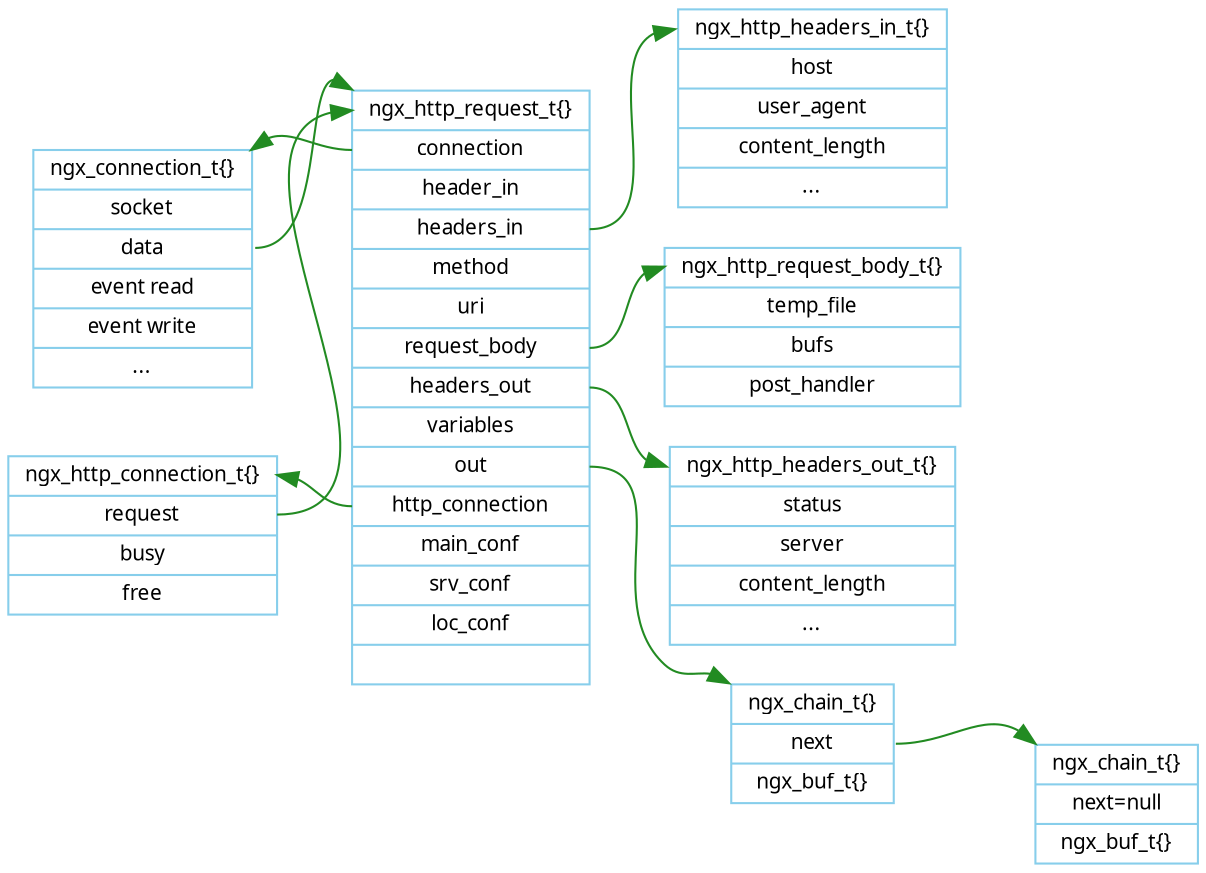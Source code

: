 digraph ngx_request {

   rankdir=LR;
   node [shape=record, color=skyblue, fontname="Verdana", fontsize=10];
   edge [color=forestgreen, fontname="Verdana", fontsize=10];

   ngx_connection_t [label="<head>ngx_connection_t\{\}|socket|<data>data|event read|event write|..."];
   ngx_http_connection_t [label="<head>ngx_http_connection_t\{\}|<request>request|busy|free"];
   ngx_http_request_t [label="<head>ngx_http_request_t\{\}|<connection>connection|header_in|<headers_in>headers_in|method|uri|<request_body>request_body|<headers_out>headers_out|variables|<out>out|<http_connection>http_connection|main_conf|srv_conf|loc_conf|"];

   ngx_http_headers_in_t [label="<head>ngx_http_headers_in_t\{\}|host|user_agent|content_length|..."];
   ngx_http_headers_out_t [label="<head>ngx_http_headers_out_t\{\}|status|server|content_length|..."];
   ngx_http_request_body_t [label="<head>ngx_http_request_body_t\{\}|temp_file|bufs|post_handler"];
   ngx_chain_t_1 [label="<head>ngx_chain_t\{\}|<next>next|ngx_buf_t\{\}"];
   ngx_chain_t_2 [label="<head>ngx_chain_t\{\}|<next>next=null|ngx_buf_t\{\}"];

   ngx_connection_t:data -> ngx_http_request_t:head:nw;
   ngx_http_request_t:connection -> ngx_connection_t:head:ne [weight=100];
   ngx_http_connection_t:request -> ngx_http_request_t:head;
   ngx_http_request_t:http_connection -> ngx_http_connection_t:head;
   ngx_http_request_t:headers_in -> ngx_http_headers_in_t:head;
   ngx_http_request_t:headers_out -> ngx_http_headers_out_t:head;
   ngx_http_request_t:request_body -> ngx_http_request_body_t:head;
   ngx_http_request_t:out -> ngx_chain_t_1:head:nw;
   ngx_chain_t_1:next -> ngx_chain_t_2:head:nw;


   {rank=same; ngx_connection_t; ngx_http_connection_t; };
}